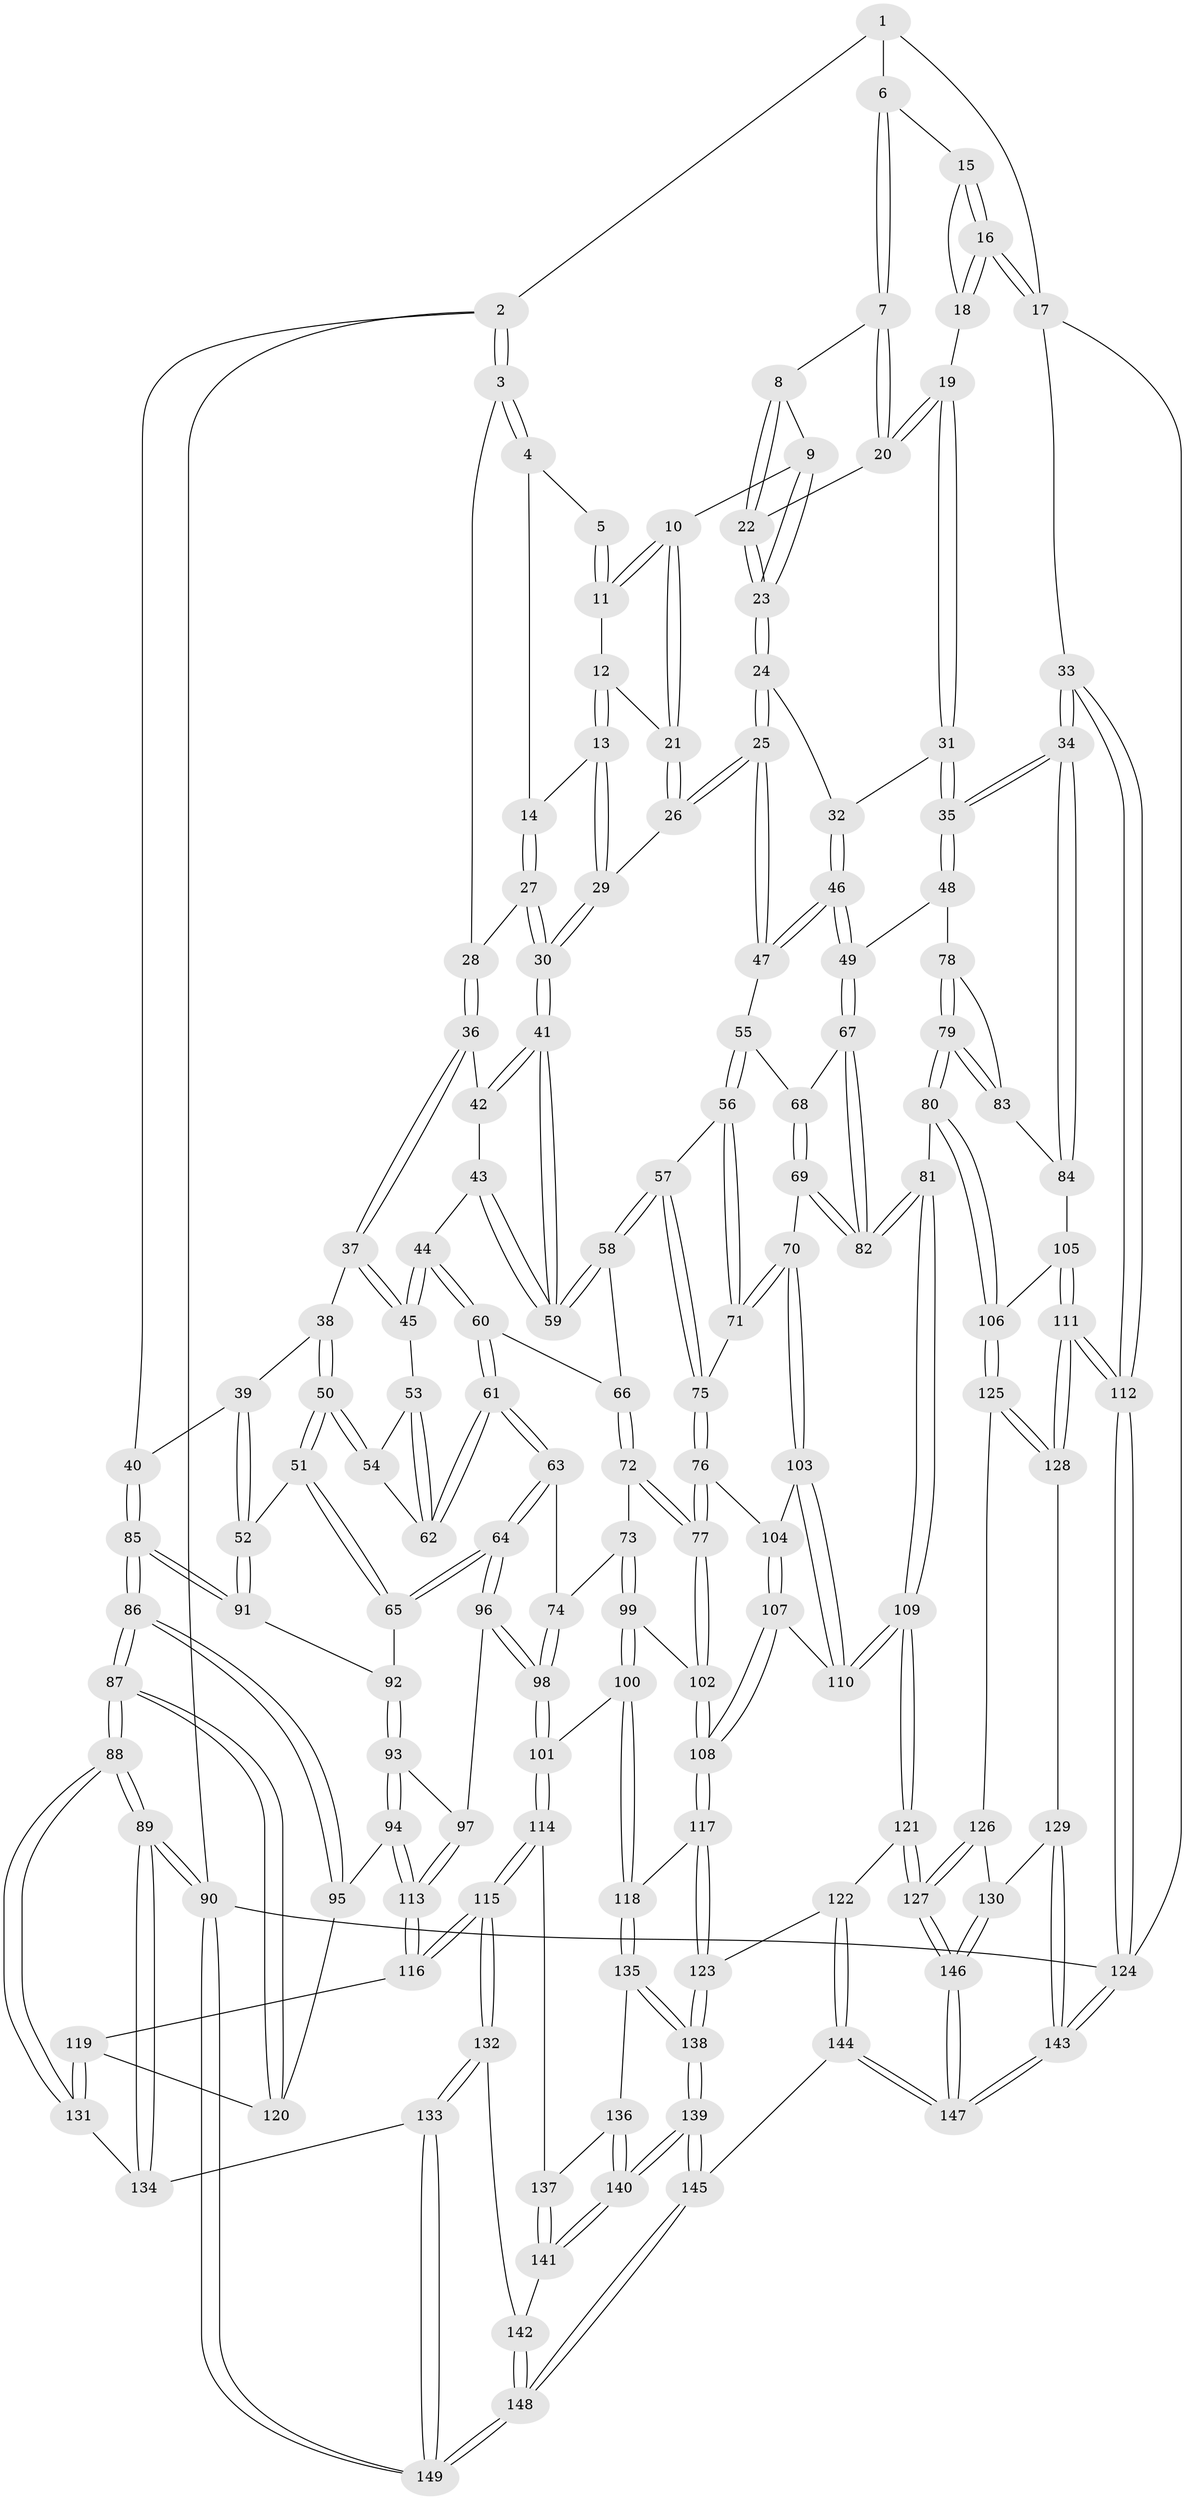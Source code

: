 // coarse degree distribution, {3: 0.12359550561797752, 5: 0.43820224719101125, 4: 0.25842696629213485, 6: 0.12359550561797752, 8: 0.033707865168539325, 2: 0.011235955056179775, 10: 0.011235955056179775}
// Generated by graph-tools (version 1.1) at 2025/06/03/04/25 22:06:54]
// undirected, 149 vertices, 369 edges
graph export_dot {
graph [start="1"]
  node [color=gray90,style=filled];
  1 [pos="+0.8195105926542539+0"];
  2 [pos="+0+0"];
  3 [pos="+0+0"];
  4 [pos="+0.28656412559147676+0"];
  5 [pos="+0.5876641372959642+0"];
  6 [pos="+0.8459933290139343+0"];
  7 [pos="+0.8037283689156371+0.0426000504511486"];
  8 [pos="+0.7992644825114414+0.04831925490751233"];
  9 [pos="+0.7566366396350866+0.07782327014989919"];
  10 [pos="+0.7357512094237554+0.07183174089690042"];
  11 [pos="+0.5881788092428584+0"];
  12 [pos="+0.5821775115363059+0"];
  13 [pos="+0.465900636243384+0.1233912996111397"];
  14 [pos="+0.37997546293351586+0.07572181403175247"];
  15 [pos="+0.8799619490322343+0"];
  16 [pos="+1+0.15600660851168602"];
  17 [pos="+1+0.1534715988782643"];
  18 [pos="+0.9691434205443653+0.187228036153779"];
  19 [pos="+0.9606739155599578+0.19135277244196752"];
  20 [pos="+0.9376940498826888+0.18812415855246284"];
  21 [pos="+0.6356357561243917+0.11579404638049366"];
  22 [pos="+0.8342964784867772+0.1908868729035608"];
  23 [pos="+0.7367147808940779+0.2198753570162024"];
  24 [pos="+0.711888341343321+0.2396896137621147"];
  25 [pos="+0.6888423693406179+0.25624624044814587"];
  26 [pos="+0.6406195369814254+0.2333748794335741"];
  27 [pos="+0.2563417807427623+0.187265176483446"];
  28 [pos="+0.21304883168562586+0.19696813341807914"];
  29 [pos="+0.49438250680267254+0.24696420257871182"];
  30 [pos="+0.4915644673159529+0.24980595277675108"];
  31 [pos="+0.938412206727019+0.2462906569113588"];
  32 [pos="+0.9116606871538585+0.30149109176502376"];
  33 [pos="+1+0.48264661728992886"];
  34 [pos="+1+0.4789178364935934"];
  35 [pos="+1+0.46061571026734477"];
  36 [pos="+0.2095621137990894+0.22326564151984613"];
  37 [pos="+0.20576335591716793+0.23068459615011996"];
  38 [pos="+0.12743775417407271+0.30382590527070036"];
  39 [pos="+0.12045235228609984+0.3039874205107175"];
  40 [pos="+0+0.1925393587912821"];
  41 [pos="+0.4562338511918122+0.3416606391361829"];
  42 [pos="+0.3129251326502769+0.3093332014427288"];
  43 [pos="+0.2948367216885925+0.3927100378661709"];
  44 [pos="+0.28132090273121535+0.405958511347728"];
  45 [pos="+0.24030516425496642+0.37217897716875376"];
  46 [pos="+0.8745781142162942+0.3988201953088919"];
  47 [pos="+0.7141012464142217+0.33483324366782713"];
  48 [pos="+0.8951553133139477+0.43035605271096755"];
  49 [pos="+0.8908760804623533+0.42842360924735096"];
  50 [pos="+0.13291293485732908+0.42288060881762474"];
  51 [pos="+0.1201421444311534+0.4593120894646449"];
  52 [pos="+0+0.4393636282955299"];
  53 [pos="+0.21620475033783837+0.38775623007326226"];
  54 [pos="+0.20306475301611945+0.39589389213371573"];
  55 [pos="+0.674918875833554+0.41519741082743533"];
  56 [pos="+0.6720442271884054+0.4183094529148608"];
  57 [pos="+0.512707078107122+0.44507151695956426"];
  58 [pos="+0.4628759598809253+0.383069470438215"];
  59 [pos="+0.4562067851007659+0.3423576072366349"];
  60 [pos="+0.28216668640508474+0.413817202003159"];
  61 [pos="+0.24457228290878766+0.4740988847228775"];
  62 [pos="+0.22667046065948673+0.4389959414156063"];
  63 [pos="+0.228438610127562+0.5071001537054718"];
  64 [pos="+0.17530026518866754+0.5153454622747902"];
  65 [pos="+0.14156902032170718+0.4916651953125829"];
  66 [pos="+0.36709935561010704+0.4636932694766274"];
  67 [pos="+0.8288356603546322+0.5001247539509628"];
  68 [pos="+0.7462711713519393+0.47447722796560865"];
  69 [pos="+0.7310363643798984+0.5839445162228298"];
  70 [pos="+0.6829348136467663+0.5676256733421905"];
  71 [pos="+0.6683104916640586+0.5334141121947549"];
  72 [pos="+0.35525769940486596+0.5086804567378442"];
  73 [pos="+0.3059986939647161+0.537780727479952"];
  74 [pos="+0.2763991079825604+0.5329105377396631"];
  75 [pos="+0.5139311287250847+0.5155775524462922"];
  76 [pos="+0.5103422132551175+0.5270874879104824"];
  77 [pos="+0.449419260600148+0.5782538754485228"];
  78 [pos="+0.9063791789575346+0.5207157802022654"];
  79 [pos="+0.9006545831454412+0.5964094658743272"];
  80 [pos="+0.8271726918883262+0.6688585403710267"];
  81 [pos="+0.8098697818715762+0.6613229006920113"];
  82 [pos="+0.7856997776337471+0.6112371924176369"];
  83 [pos="+0.9550577100498187+0.5796528440300325"];
  84 [pos="+0.9592911069268055+0.5792939441341742"];
  85 [pos="+0+0.43516725221509905"];
  86 [pos="+0+0.6047708799293106"];
  87 [pos="+0+0.7113654611084704"];
  88 [pos="+0+0.77096052726566"];
  89 [pos="+0+1"];
  90 [pos="+0+1"];
  91 [pos="+0+0.43992104280254163"];
  92 [pos="+0.06862507698271912+0.5639659651712247"];
  93 [pos="+0.04419912079444653+0.614090528708468"];
  94 [pos="+0.03802004163189625+0.6166242098682925"];
  95 [pos="+0+0.6256185245452969"];
  96 [pos="+0.1685871643542876+0.6066328615175484"];
  97 [pos="+0.12020440140282207+0.6302593855349303"];
  98 [pos="+0.23820325531134953+0.681689790690536"];
  99 [pos="+0.3410179241390287+0.6369405203607009"];
  100 [pos="+0.3027209996398274+0.7125988718682204"];
  101 [pos="+0.26371349282331347+0.7288630186386275"];
  102 [pos="+0.44488969179957766+0.5929123485709324"];
  103 [pos="+0.6272478004911494+0.6143355164137237"];
  104 [pos="+0.5104351586564738+0.5271995452442021"];
  105 [pos="+0.9631123502983268+0.6418710050652174"];
  106 [pos="+0.8278672245441829+0.669518432096521"];
  107 [pos="+0.5618604112338349+0.6641962910112577"];
  108 [pos="+0.48995733688289056+0.7172507582108998"];
  109 [pos="+0.6854151738457772+0.7516320345696434"];
  110 [pos="+0.6129449747944593+0.6514020682790934"];
  111 [pos="+1+0.7410360582519863"];
  112 [pos="+1+0.7405402136647942"];
  113 [pos="+0.10802157529240367+0.7420056618751711"];
  114 [pos="+0.25360168096756264+0.7458407709772542"];
  115 [pos="+0.15961998399943142+0.7867004658008979"];
  116 [pos="+0.10928801843055175+0.7572723200172999"];
  117 [pos="+0.4799878205179736+0.7538859277780489"];
  118 [pos="+0.46830289457530655+0.7566469769003573"];
  119 [pos="+0.10464179600873416+0.7572308690854905"];
  120 [pos="+0.06530527696168577+0.7330207467189399"];
  121 [pos="+0.655270773876191+0.829650568026664"];
  122 [pos="+0.5751855958496732+0.8365721398186275"];
  123 [pos="+0.5665014373055027+0.8323055934937825"];
  124 [pos="+1+1"];
  125 [pos="+0.8288271107179807+0.6709950270268874"];
  126 [pos="+0.8246737373544245+0.7779726800835338"];
  127 [pos="+0.6937650717678422+0.8687244601036647"];
  128 [pos="+0.9680449987492817+0.7739442208861972"];
  129 [pos="+0.916475770447028+0.8448444815561325"];
  130 [pos="+0.8604355093655905+0.8764304223017869"];
  131 [pos="+0.0072485856015934175+0.804308387278765"];
  132 [pos="+0.13545481673460483+0.8928594634436501"];
  133 [pos="+0.1325736446689253+0.8949356611488533"];
  134 [pos="+0.048298837865080414+0.8778648596733553"];
  135 [pos="+0.4187948063287717+0.8237519952281137"];
  136 [pos="+0.3721553429195336+0.8369266548346126"];
  137 [pos="+0.289780998774604+0.8180713189170605"];
  138 [pos="+0.4170279441755584+0.9311629634189023"];
  139 [pos="+0.3624299167668744+1"];
  140 [pos="+0.35002104712367865+1"];
  141 [pos="+0.29801848737506864+0.9348804834938508"];
  142 [pos="+0.14297132183982905+0.8970547947308033"];
  143 [pos="+1+1"];
  144 [pos="+0.48231537983347555+1"];
  145 [pos="+0.387472181983928+1"];
  146 [pos="+0.7813403844449194+0.9886839758204288"];
  147 [pos="+0.8180966481450793+1"];
  148 [pos="+0.34975209090475684+1"];
  149 [pos="+0+1"];
  1 -- 2;
  1 -- 6;
  1 -- 17;
  2 -- 3;
  2 -- 3;
  2 -- 40;
  2 -- 90;
  3 -- 4;
  3 -- 4;
  3 -- 28;
  4 -- 5;
  4 -- 14;
  5 -- 11;
  5 -- 11;
  6 -- 7;
  6 -- 7;
  6 -- 15;
  7 -- 8;
  7 -- 20;
  7 -- 20;
  8 -- 9;
  8 -- 22;
  8 -- 22;
  9 -- 10;
  9 -- 23;
  9 -- 23;
  10 -- 11;
  10 -- 11;
  10 -- 21;
  10 -- 21;
  11 -- 12;
  12 -- 13;
  12 -- 13;
  12 -- 21;
  13 -- 14;
  13 -- 29;
  13 -- 29;
  14 -- 27;
  14 -- 27;
  15 -- 16;
  15 -- 16;
  15 -- 18;
  16 -- 17;
  16 -- 17;
  16 -- 18;
  16 -- 18;
  17 -- 33;
  17 -- 124;
  18 -- 19;
  19 -- 20;
  19 -- 20;
  19 -- 31;
  19 -- 31;
  20 -- 22;
  21 -- 26;
  21 -- 26;
  22 -- 23;
  22 -- 23;
  23 -- 24;
  23 -- 24;
  24 -- 25;
  24 -- 25;
  24 -- 32;
  25 -- 26;
  25 -- 26;
  25 -- 47;
  25 -- 47;
  26 -- 29;
  27 -- 28;
  27 -- 30;
  27 -- 30;
  28 -- 36;
  28 -- 36;
  29 -- 30;
  29 -- 30;
  30 -- 41;
  30 -- 41;
  31 -- 32;
  31 -- 35;
  31 -- 35;
  32 -- 46;
  32 -- 46;
  33 -- 34;
  33 -- 34;
  33 -- 112;
  33 -- 112;
  34 -- 35;
  34 -- 35;
  34 -- 84;
  34 -- 84;
  35 -- 48;
  35 -- 48;
  36 -- 37;
  36 -- 37;
  36 -- 42;
  37 -- 38;
  37 -- 45;
  37 -- 45;
  38 -- 39;
  38 -- 50;
  38 -- 50;
  39 -- 40;
  39 -- 52;
  39 -- 52;
  40 -- 85;
  40 -- 85;
  41 -- 42;
  41 -- 42;
  41 -- 59;
  41 -- 59;
  42 -- 43;
  43 -- 44;
  43 -- 59;
  43 -- 59;
  44 -- 45;
  44 -- 45;
  44 -- 60;
  44 -- 60;
  45 -- 53;
  46 -- 47;
  46 -- 47;
  46 -- 49;
  46 -- 49;
  47 -- 55;
  48 -- 49;
  48 -- 78;
  49 -- 67;
  49 -- 67;
  50 -- 51;
  50 -- 51;
  50 -- 54;
  50 -- 54;
  51 -- 52;
  51 -- 65;
  51 -- 65;
  52 -- 91;
  52 -- 91;
  53 -- 54;
  53 -- 62;
  53 -- 62;
  54 -- 62;
  55 -- 56;
  55 -- 56;
  55 -- 68;
  56 -- 57;
  56 -- 71;
  56 -- 71;
  57 -- 58;
  57 -- 58;
  57 -- 75;
  57 -- 75;
  58 -- 59;
  58 -- 59;
  58 -- 66;
  60 -- 61;
  60 -- 61;
  60 -- 66;
  61 -- 62;
  61 -- 62;
  61 -- 63;
  61 -- 63;
  63 -- 64;
  63 -- 64;
  63 -- 74;
  64 -- 65;
  64 -- 65;
  64 -- 96;
  64 -- 96;
  65 -- 92;
  66 -- 72;
  66 -- 72;
  67 -- 68;
  67 -- 82;
  67 -- 82;
  68 -- 69;
  68 -- 69;
  69 -- 70;
  69 -- 82;
  69 -- 82;
  70 -- 71;
  70 -- 71;
  70 -- 103;
  70 -- 103;
  71 -- 75;
  72 -- 73;
  72 -- 77;
  72 -- 77;
  73 -- 74;
  73 -- 99;
  73 -- 99;
  74 -- 98;
  74 -- 98;
  75 -- 76;
  75 -- 76;
  76 -- 77;
  76 -- 77;
  76 -- 104;
  77 -- 102;
  77 -- 102;
  78 -- 79;
  78 -- 79;
  78 -- 83;
  79 -- 80;
  79 -- 80;
  79 -- 83;
  79 -- 83;
  80 -- 81;
  80 -- 106;
  80 -- 106;
  81 -- 82;
  81 -- 82;
  81 -- 109;
  81 -- 109;
  83 -- 84;
  84 -- 105;
  85 -- 86;
  85 -- 86;
  85 -- 91;
  85 -- 91;
  86 -- 87;
  86 -- 87;
  86 -- 95;
  86 -- 95;
  87 -- 88;
  87 -- 88;
  87 -- 120;
  87 -- 120;
  88 -- 89;
  88 -- 89;
  88 -- 131;
  88 -- 131;
  89 -- 90;
  89 -- 90;
  89 -- 134;
  89 -- 134;
  90 -- 149;
  90 -- 149;
  90 -- 124;
  91 -- 92;
  92 -- 93;
  92 -- 93;
  93 -- 94;
  93 -- 94;
  93 -- 97;
  94 -- 95;
  94 -- 113;
  94 -- 113;
  95 -- 120;
  96 -- 97;
  96 -- 98;
  96 -- 98;
  97 -- 113;
  97 -- 113;
  98 -- 101;
  98 -- 101;
  99 -- 100;
  99 -- 100;
  99 -- 102;
  100 -- 101;
  100 -- 118;
  100 -- 118;
  101 -- 114;
  101 -- 114;
  102 -- 108;
  102 -- 108;
  103 -- 104;
  103 -- 110;
  103 -- 110;
  104 -- 107;
  104 -- 107;
  105 -- 106;
  105 -- 111;
  105 -- 111;
  106 -- 125;
  106 -- 125;
  107 -- 108;
  107 -- 108;
  107 -- 110;
  108 -- 117;
  108 -- 117;
  109 -- 110;
  109 -- 110;
  109 -- 121;
  109 -- 121;
  111 -- 112;
  111 -- 112;
  111 -- 128;
  111 -- 128;
  112 -- 124;
  112 -- 124;
  113 -- 116;
  113 -- 116;
  114 -- 115;
  114 -- 115;
  114 -- 137;
  115 -- 116;
  115 -- 116;
  115 -- 132;
  115 -- 132;
  116 -- 119;
  117 -- 118;
  117 -- 123;
  117 -- 123;
  118 -- 135;
  118 -- 135;
  119 -- 120;
  119 -- 131;
  119 -- 131;
  121 -- 122;
  121 -- 127;
  121 -- 127;
  122 -- 123;
  122 -- 144;
  122 -- 144;
  123 -- 138;
  123 -- 138;
  124 -- 143;
  124 -- 143;
  125 -- 126;
  125 -- 128;
  125 -- 128;
  126 -- 127;
  126 -- 127;
  126 -- 130;
  127 -- 146;
  127 -- 146;
  128 -- 129;
  129 -- 130;
  129 -- 143;
  129 -- 143;
  130 -- 146;
  130 -- 146;
  131 -- 134;
  132 -- 133;
  132 -- 133;
  132 -- 142;
  133 -- 134;
  133 -- 149;
  133 -- 149;
  135 -- 136;
  135 -- 138;
  135 -- 138;
  136 -- 137;
  136 -- 140;
  136 -- 140;
  137 -- 141;
  137 -- 141;
  138 -- 139;
  138 -- 139;
  139 -- 140;
  139 -- 140;
  139 -- 145;
  139 -- 145;
  140 -- 141;
  140 -- 141;
  141 -- 142;
  142 -- 148;
  142 -- 148;
  143 -- 147;
  143 -- 147;
  144 -- 145;
  144 -- 147;
  144 -- 147;
  145 -- 148;
  145 -- 148;
  146 -- 147;
  146 -- 147;
  148 -- 149;
  148 -- 149;
}
